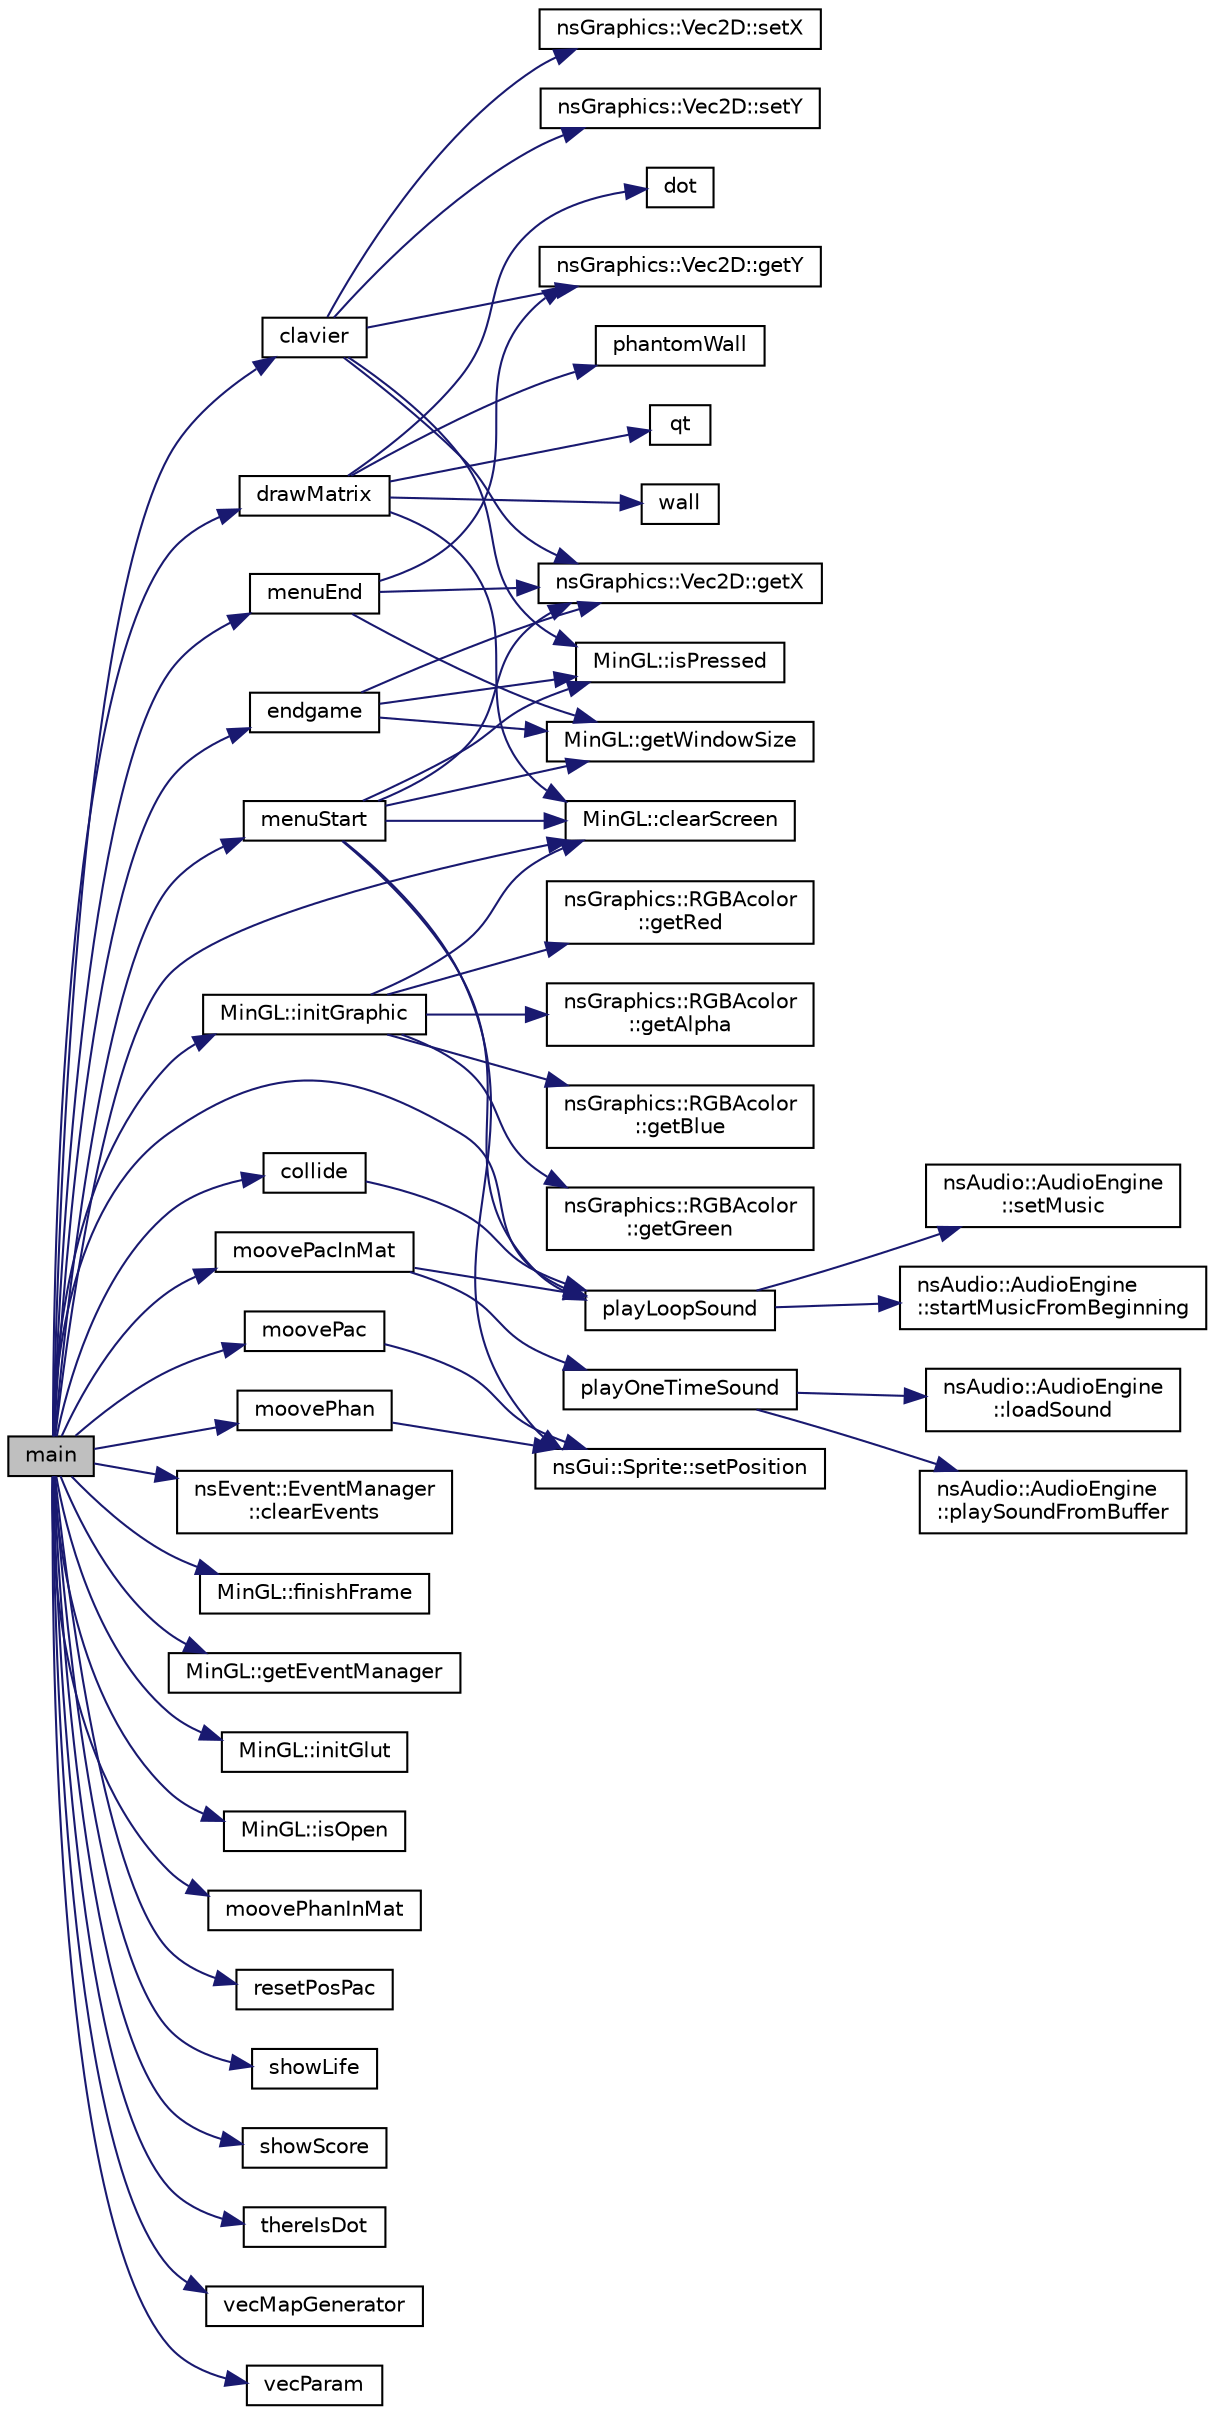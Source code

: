 digraph "main"
{
 // LATEX_PDF_SIZE
  edge [fontname="Helvetica",fontsize="10",labelfontname="Helvetica",labelfontsize="10"];
  node [fontname="Helvetica",fontsize="10",shape=record];
  rankdir="LR";
  Node1 [label="main",height=0.2,width=0.4,color="black", fillcolor="grey75", style="filled", fontcolor="black",tooltip=" "];
  Node1 -> Node2 [color="midnightblue",fontsize="10",style="solid",fontname="Helvetica"];
  Node2 [label="clavier",height=0.2,width=0.4,color="black", fillcolor="white", style="filled",URL="$_min_g_l2_2examples_203-_clavier_2main_8cpp.html#a3b1be47d68f5800c6bfbb2cc3764c151",tooltip=" "];
  Node2 -> Node3 [color="midnightblue",fontsize="10",style="solid",fontname="Helvetica"];
  Node3 [label="nsGraphics::Vec2D::getX",height=0.2,width=0.4,color="black", fillcolor="white", style="filled",URL="$classns_graphics_1_1_vec2_d.html#abcf3d729b05b3cd93e9eff21c74b89a1",tooltip="Récupère la position X (abscisse)"];
  Node2 -> Node4 [color="midnightblue",fontsize="10",style="solid",fontname="Helvetica"];
  Node4 [label="nsGraphics::Vec2D::getY",height=0.2,width=0.4,color="black", fillcolor="white", style="filled",URL="$classns_graphics_1_1_vec2_d.html#ae70fbda9cca27b9dc0fe068a38ae5e5e",tooltip="Récupère la position Y (ordonnée)"];
  Node2 -> Node5 [color="midnightblue",fontsize="10",style="solid",fontname="Helvetica"];
  Node5 [label="MinGL::isPressed",height=0.2,width=0.4,color="black", fillcolor="white", style="filled",URL="$class_min_g_l.html#a8f0833403a4fb3df8010c132e81b207f",tooltip="Renvoie l'état d'une touche du clavier (pressée ou non)"];
  Node2 -> Node6 [color="midnightblue",fontsize="10",style="solid",fontname="Helvetica"];
  Node6 [label="nsGraphics::Vec2D::setX",height=0.2,width=0.4,color="black", fillcolor="white", style="filled",URL="$classns_graphics_1_1_vec2_d.html#ae9d371fdd3817c6e9a3a1ae6ed3fd17d",tooltip="Définit la nouvelle position X (abscisse)"];
  Node2 -> Node7 [color="midnightblue",fontsize="10",style="solid",fontname="Helvetica"];
  Node7 [label="nsGraphics::Vec2D::setY",height=0.2,width=0.4,color="black", fillcolor="white", style="filled",URL="$classns_graphics_1_1_vec2_d.html#ac0e752e399ab2f727fe2644540b1208f",tooltip="Définit la nouvelle position Y (ordonnée)"];
  Node1 -> Node8 [color="midnightblue",fontsize="10",style="solid",fontname="Helvetica"];
  Node8 [label="nsEvent::EventManager\l::clearEvents",height=0.2,width=0.4,color="black", fillcolor="white", style="filled",URL="$classns_event_1_1_event_manager.html#adbc5ced9a9435f61f58436ff613632b4",tooltip="Vide la queue."];
  Node1 -> Node9 [color="midnightblue",fontsize="10",style="solid",fontname="Helvetica"];
  Node9 [label="MinGL::clearScreen",height=0.2,width=0.4,color="black", fillcolor="white", style="filled",URL="$class_min_g_l.html#a86c940758616957683ffb2e239bba774",tooltip="Efface l'écran avec la couleur de fond spécifiée."];
  Node1 -> Node10 [color="midnightblue",fontsize="10",style="solid",fontname="Helvetica"];
  Node10 [label="collide",height=0.2,width=0.4,color="black", fillcolor="white", style="filled",URL="$movement_pacman_8cpp.html#a9ec78b8a9a90c4418c0189d6dea7ed8e",tooltip=" "];
  Node10 -> Node11 [color="midnightblue",fontsize="10",style="solid",fontname="Helvetica"];
  Node11 [label="playLoopSound",height=0.2,width=0.4,color="black", fillcolor="white", style="filled",URL="$music_gest_8cpp.html#a3ab593f2f75b3770f8bf3071f72c3033",tooltip="Joue un sons en boucle."];
  Node11 -> Node12 [color="midnightblue",fontsize="10",style="solid",fontname="Helvetica"];
  Node12 [label="nsAudio::AudioEngine\l::setMusic",height=0.2,width=0.4,color="black", fillcolor="white", style="filled",URL="$classns_audio_1_1_audio_engine.html#a6ef72eb80bef2c1b0764c40f629d2536",tooltip="Définit le fichier audio de la musique."];
  Node11 -> Node13 [color="midnightblue",fontsize="10",style="solid",fontname="Helvetica"];
  Node13 [label="nsAudio::AudioEngine\l::startMusicFromBeginning",height=0.2,width=0.4,color="black", fillcolor="white", style="filled",URL="$classns_audio_1_1_audio_engine.html#ac1343ed3afe38eb80a222969f3d74d6d",tooltip="Relance la musique depuis le début."];
  Node1 -> Node14 [color="midnightblue",fontsize="10",style="solid",fontname="Helvetica"];
  Node14 [label="drawMatrix",height=0.2,width=0.4,color="black", fillcolor="white", style="filled",URL="$draw_8cpp.html#ae2000ec319fc7b29cdccf206a3d5e241",tooltip="Affichage de la matrice dans la fenêtre."];
  Node14 -> Node9 [color="midnightblue",fontsize="10",style="solid",fontname="Helvetica"];
  Node14 -> Node15 [color="midnightblue",fontsize="10",style="solid",fontname="Helvetica"];
  Node15 [label="dot",height=0.2,width=0.4,color="black", fillcolor="white", style="filled",URL="$draw_8cpp.html#a0126890fe85187d9293a31a0459dc55b",tooltip=" "];
  Node14 -> Node16 [color="midnightblue",fontsize="10",style="solid",fontname="Helvetica"];
  Node16 [label="phantomWall",height=0.2,width=0.4,color="black", fillcolor="white", style="filled",URL="$draw_8cpp.html#aa8957e160e5c18ec5988d428da4f9950",tooltip="Crée un cube de mur traversable par les fantomes."];
  Node14 -> Node17 [color="midnightblue",fontsize="10",style="solid",fontname="Helvetica"];
  Node17 [label="qt",height=0.2,width=0.4,color="black", fillcolor="white", style="filled",URL="$draw_8cpp.html#a7cabe74d2adfce609271feac02efcd14",tooltip="Crée un point commestible donnant le buff."];
  Node14 -> Node18 [color="midnightblue",fontsize="10",style="solid",fontname="Helvetica"];
  Node18 [label="wall",height=0.2,width=0.4,color="black", fillcolor="white", style="filled",URL="$draw_8cpp.html#a1bd94bdc160585b598fba21151787db0",tooltip="Crée un cube de mur."];
  Node1 -> Node19 [color="midnightblue",fontsize="10",style="solid",fontname="Helvetica"];
  Node19 [label="endgame",height=0.2,width=0.4,color="black", fillcolor="white", style="filled",URL="$menu_8cpp.html#ac7294f4cc60b9d980653d34465413de4",tooltip=" "];
  Node19 -> Node20 [color="midnightblue",fontsize="10",style="solid",fontname="Helvetica"];
  Node20 [label="MinGL::getWindowSize",height=0.2,width=0.4,color="black", fillcolor="white", style="filled",URL="$class_min_g_l.html#a92bacd1567089fb4641ed7b416cfe74d",tooltip="Récupère la taille de la fenêtre."];
  Node19 -> Node3 [color="midnightblue",fontsize="10",style="solid",fontname="Helvetica"];
  Node19 -> Node5 [color="midnightblue",fontsize="10",style="solid",fontname="Helvetica"];
  Node1 -> Node21 [color="midnightblue",fontsize="10",style="solid",fontname="Helvetica"];
  Node21 [label="MinGL::finishFrame",height=0.2,width=0.4,color="black", fillcolor="white", style="filled",URL="$class_min_g_l.html#a489922f0bdde2e38698adddaf57f6eda",tooltip="Préviens minGL que la frame est terminée."];
  Node1 -> Node22 [color="midnightblue",fontsize="10",style="solid",fontname="Helvetica"];
  Node22 [label="MinGL::getEventManager",height=0.2,width=0.4,color="black", fillcolor="white", style="filled",URL="$class_min_g_l.html#ab558253439905930836ab4910a7ae253",tooltip="Récupère le gestionnaire d'évènements minGL."];
  Node1 -> Node23 [color="midnightblue",fontsize="10",style="solid",fontname="Helvetica"];
  Node23 [label="MinGL::initGlut",height=0.2,width=0.4,color="black", fillcolor="white", style="filled",URL="$class_min_g_l.html#a17c7718b9e966c8147cd56483dcf4e8d",tooltip="Initialise la bibliothèque freeglut."];
  Node1 -> Node24 [color="midnightblue",fontsize="10",style="solid",fontname="Helvetica"];
  Node24 [label="MinGL::initGraphic",height=0.2,width=0.4,color="black", fillcolor="white", style="filled",URL="$class_min_g_l.html#a5962a0a0ced7879bc0cc65e267e8d7fc",tooltip="Initialise minGL et ouvre la fenêtre."];
  Node24 -> Node9 [color="midnightblue",fontsize="10",style="solid",fontname="Helvetica"];
  Node24 -> Node25 [color="midnightblue",fontsize="10",style="solid",fontname="Helvetica"];
  Node25 [label="nsGraphics::RGBAcolor\l::getAlpha",height=0.2,width=0.4,color="black", fillcolor="white", style="filled",URL="$classns_graphics_1_1_r_g_b_acolor.html#a76299c507a113e326c01fe4b0bca2b1e",tooltip="Récupère le taux de transparence."];
  Node24 -> Node26 [color="midnightblue",fontsize="10",style="solid",fontname="Helvetica"];
  Node26 [label="nsGraphics::RGBAcolor\l::getBlue",height=0.2,width=0.4,color="black", fillcolor="white", style="filled",URL="$classns_graphics_1_1_r_g_b_acolor.html#a9ac0893426cce20a177d6ea7af1d7129",tooltip="Récupère le taux de bleu."];
  Node24 -> Node27 [color="midnightblue",fontsize="10",style="solid",fontname="Helvetica"];
  Node27 [label="nsGraphics::RGBAcolor\l::getGreen",height=0.2,width=0.4,color="black", fillcolor="white", style="filled",URL="$classns_graphics_1_1_r_g_b_acolor.html#a5f2dc1550c34149fc5cbc1629b54d7e4",tooltip="Récupère le taux de vert."];
  Node24 -> Node28 [color="midnightblue",fontsize="10",style="solid",fontname="Helvetica"];
  Node28 [label="nsGraphics::RGBAcolor\l::getRed",height=0.2,width=0.4,color="black", fillcolor="white", style="filled",URL="$classns_graphics_1_1_r_g_b_acolor.html#a55e40085f904b696a0bc63aed6258b79",tooltip="Récupère le taux de rouge."];
  Node1 -> Node29 [color="midnightblue",fontsize="10",style="solid",fontname="Helvetica"];
  Node29 [label="MinGL::isOpen",height=0.2,width=0.4,color="black", fillcolor="white", style="filled",URL="$class_min_g_l.html#a05a0da9d0729e9c7dbd1121b0956866d",tooltip="Retourne si la fenêtre est ouverte."];
  Node1 -> Node30 [color="midnightblue",fontsize="10",style="solid",fontname="Helvetica"];
  Node30 [label="menuEnd",height=0.2,width=0.4,color="black", fillcolor="white", style="filled",URL="$menu_8cpp.html#ad6d88f9b344996a824fdd11778accf71",tooltip="Creation d'un menu pour la fin de la partie."];
  Node30 -> Node20 [color="midnightblue",fontsize="10",style="solid",fontname="Helvetica"];
  Node30 -> Node3 [color="midnightblue",fontsize="10",style="solid",fontname="Helvetica"];
  Node30 -> Node4 [color="midnightblue",fontsize="10",style="solid",fontname="Helvetica"];
  Node1 -> Node31 [color="midnightblue",fontsize="10",style="solid",fontname="Helvetica"];
  Node31 [label="menuStart",height=0.2,width=0.4,color="black", fillcolor="white", style="filled",URL="$menu_8cpp.html#a5e0d960a571e0d2397451e69ff7d4397",tooltip=" "];
  Node31 -> Node9 [color="midnightblue",fontsize="10",style="solid",fontname="Helvetica"];
  Node31 -> Node20 [color="midnightblue",fontsize="10",style="solid",fontname="Helvetica"];
  Node31 -> Node3 [color="midnightblue",fontsize="10",style="solid",fontname="Helvetica"];
  Node31 -> Node5 [color="midnightblue",fontsize="10",style="solid",fontname="Helvetica"];
  Node31 -> Node11 [color="midnightblue",fontsize="10",style="solid",fontname="Helvetica"];
  Node31 -> Node32 [color="midnightblue",fontsize="10",style="solid",fontname="Helvetica"];
  Node32 [label="nsGui::Sprite::setPosition",height=0.2,width=0.4,color="black", fillcolor="white", style="filled",URL="$classns_gui_1_1_sprite.html#a4c695910c46504d1e8d47b838394a48e",tooltip="Définit la nouvelle position du sprite."];
  Node1 -> Node33 [color="midnightblue",fontsize="10",style="solid",fontname="Helvetica"];
  Node33 [label="moovePac",height=0.2,width=0.4,color="black", fillcolor="white", style="filled",URL="$movement_pacman_8cpp.html#a9b4c589aa7f323a66e28dc4e228c945f",tooltip="Déplacement en pixel du pacman qui sera affiché"];
  Node33 -> Node32 [color="midnightblue",fontsize="10",style="solid",fontname="Helvetica"];
  Node1 -> Node34 [color="midnightblue",fontsize="10",style="solid",fontname="Helvetica"];
  Node34 [label="moovePacInMat",height=0.2,width=0.4,color="black", fillcolor="white", style="filled",URL="$movement_pacman_8cpp.html#a85b1dfc91033477c62b3a6dc5d5ef262",tooltip=" "];
  Node34 -> Node11 [color="midnightblue",fontsize="10",style="solid",fontname="Helvetica"];
  Node34 -> Node35 [color="midnightblue",fontsize="10",style="solid",fontname="Helvetica"];
  Node35 [label="playOneTimeSound",height=0.2,width=0.4,color="black", fillcolor="white", style="filled",URL="$music_gest_8cpp.html#ae913a2940691f7a8016bc43c9b2c2d23",tooltip="Joue un sons une fois."];
  Node35 -> Node36 [color="midnightblue",fontsize="10",style="solid",fontname="Helvetica"];
  Node36 [label="nsAudio::AudioEngine\l::loadSound",height=0.2,width=0.4,color="black", fillcolor="white", style="filled",URL="$classns_audio_1_1_audio_engine.html#a4c88595136327b3805c0322a9a8d2a0f",tooltip="Charge un fichier audio dans un buffer."];
  Node35 -> Node37 [color="midnightblue",fontsize="10",style="solid",fontname="Helvetica"];
  Node37 [label="nsAudio::AudioEngine\l::playSoundFromBuffer",height=0.2,width=0.4,color="black", fillcolor="white", style="filled",URL="$classns_audio_1_1_audio_engine.html#a47d769cc331578a398f422ff497505c8",tooltip="Joue un son depuis un buffer."];
  Node1 -> Node38 [color="midnightblue",fontsize="10",style="solid",fontname="Helvetica"];
  Node38 [label="moovePhan",height=0.2,width=0.4,color="black", fillcolor="white", style="filled",URL="$movement_phantom_8cpp.html#a2730e04af51e65b59c4068ba999494ec",tooltip="Déplacement d'un phantom en valeur réel."];
  Node38 -> Node32 [color="midnightblue",fontsize="10",style="solid",fontname="Helvetica"];
  Node1 -> Node39 [color="midnightblue",fontsize="10",style="solid",fontname="Helvetica"];
  Node39 [label="moovePhanInMat",height=0.2,width=0.4,color="black", fillcolor="white", style="filled",URL="$movement_phantom_8cpp.html#a207caff36366a415170b41ffaf86f720",tooltip="Déplacement du phantom dans la matrice."];
  Node1 -> Node11 [color="midnightblue",fontsize="10",style="solid",fontname="Helvetica"];
  Node1 -> Node40 [color="midnightblue",fontsize="10",style="solid",fontname="Helvetica"];
  Node40 [label="resetPosPac",height=0.2,width=0.4,color="black", fillcolor="white", style="filled",URL="$movement_pacman_8cpp.html#ac4341154f89ddf92b4477172d8eb1f86",tooltip=" "];
  Node1 -> Node41 [color="midnightblue",fontsize="10",style="solid",fontname="Helvetica"];
  Node41 [label="showLife",height=0.2,width=0.4,color="black", fillcolor="white", style="filled",URL="$draw_8cpp.html#aaea12e3afed5d3646539a1bd4321f194",tooltip="Dessine le nombre de coeur en fonction de la vie restante."];
  Node1 -> Node42 [color="midnightblue",fontsize="10",style="solid",fontname="Helvetica"];
  Node42 [label="showScore",height=0.2,width=0.4,color="black", fillcolor="white", style="filled",URL="$draw_8cpp.html#a75772a6a08caa803d7ca3e16243e63e4",tooltip="affiche le score aux coordonnées"];
  Node1 -> Node43 [color="midnightblue",fontsize="10",style="solid",fontname="Helvetica"];
  Node43 [label="thereIsDot",height=0.2,width=0.4,color="black", fillcolor="white", style="filled",URL="$map_8cpp.html#a095b55609c16efdfde7fcbe303ccf815",tooltip="Crée un point commestible donnant le buff."];
  Node1 -> Node44 [color="midnightblue",fontsize="10",style="solid",fontname="Helvetica"];
  Node44 [label="vecMapGenerator",height=0.2,width=0.4,color="black", fillcolor="white", style="filled",URL="$map_8cpp.html#a59b35827b1b5c533a524add4fe0e6406",tooltip="Fonction de récupérations des matrices."];
  Node1 -> Node45 [color="midnightblue",fontsize="10",style="solid",fontname="Helvetica"];
  Node45 [label="vecParam",height=0.2,width=0.4,color="black", fillcolor="white", style="filled",URL="$yaml_8cpp.html#a3740a2183c4e7a3f648b9c7d140a5627",tooltip=" "];
}
